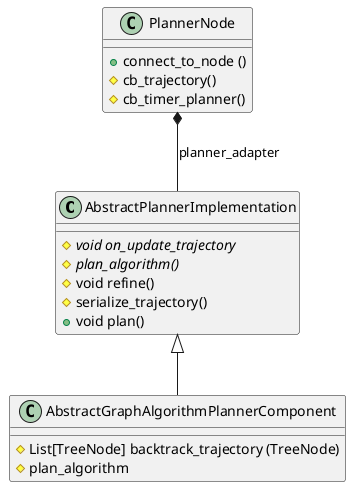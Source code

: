 @startuml HotaruPlannerComposition
class AbstractPlannerImplementation {
    {field} 
    {method}{abstract} # void on_update_trajectory
    {method}{abstract} # plan_algorithm()
    {method} # void refine()
    {method} # serialize_trajectory()
    {method} + void plan()
}
class AbstractGraphAlgorithmPlannerComponent {
    {method} # List[TreeNode] backtrack_trajectory (TreeNode)
    {method} # plan_algorithm
}
class PlannerNode {
    {method} + connect_to_node ()
    {method} # cb_trajectory()
    {method} # cb_timer_planner()
}
PlannerNode *-- AbstractPlannerImplementation: planner_adapter
AbstractPlannerImplementation <|-- AbstractGraphAlgorithmPlannerComponent
@enduml